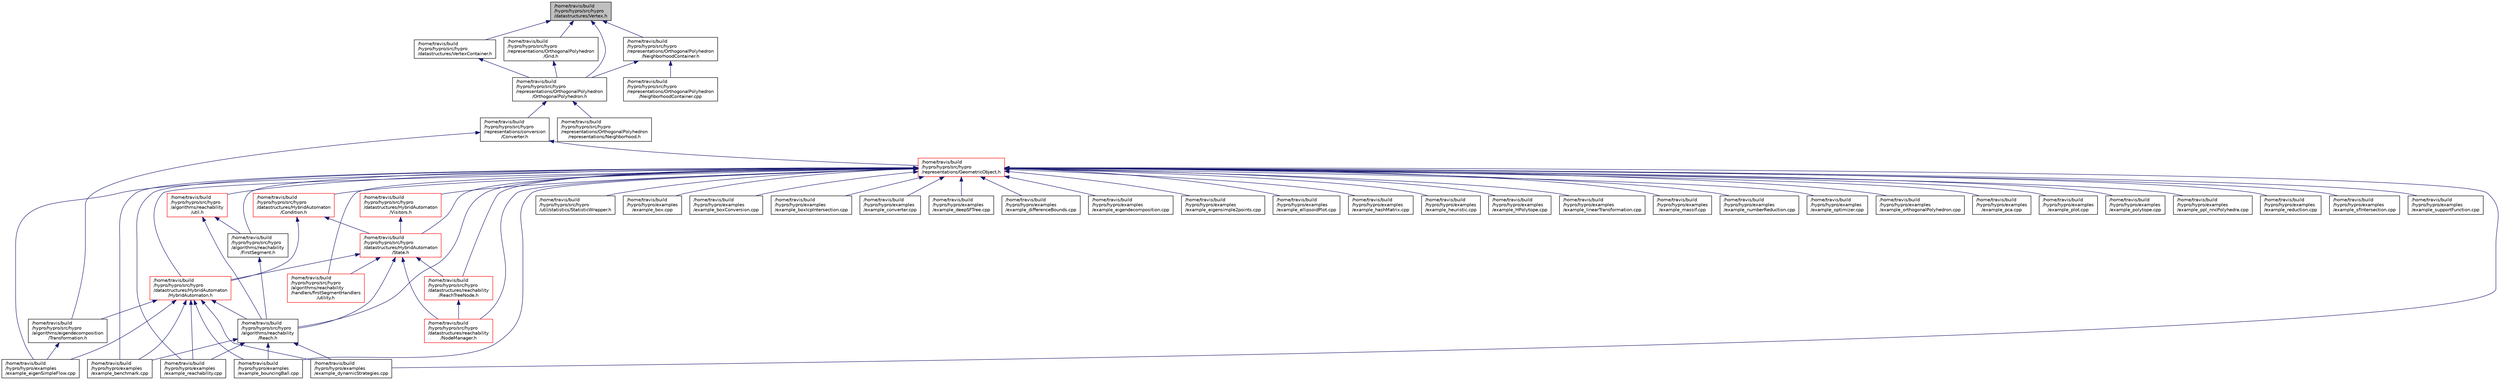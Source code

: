 digraph "/home/travis/build/hypro/hypro/src/hypro/datastructures/Vertex.h"
{
  edge [fontname="Helvetica",fontsize="10",labelfontname="Helvetica",labelfontsize="10"];
  node [fontname="Helvetica",fontsize="10",shape=record];
  Node1 [label="/home/travis/build\l/hypro/hypro/src/hypro\l/datastructures/Vertex.h",height=0.2,width=0.4,color="black", fillcolor="grey75", style="filled" fontcolor="black"];
  Node1 -> Node2 [dir="back",color="midnightblue",fontsize="10",style="solid",fontname="Helvetica"];
  Node2 [label="/home/travis/build\l/hypro/hypro/src/hypro\l/representations/OrthogonalPolyhedron\l/OrthogonalPolyhedron.h",height=0.2,width=0.4,color="black", fillcolor="white", style="filled",URL="$OrthogonalPolyhedron_8h_source.html"];
  Node2 -> Node3 [dir="back",color="midnightblue",fontsize="10",style="solid",fontname="Helvetica"];
  Node3 [label="/home/travis/build\l/hypro/hypro/src/hypro\l/representations/conversion\l/Converter.h",height=0.2,width=0.4,color="black", fillcolor="white", style="filled",URL="$Converter_8h_source.html"];
  Node3 -> Node4 [dir="back",color="midnightblue",fontsize="10",style="solid",fontname="Helvetica"];
  Node4 [label="/home/travis/build\l/hypro/hypro/src/hypro\l/representations/GeometricObject.h",height=0.2,width=0.4,color="red", fillcolor="white", style="filled",URL="$GeometricObject_8h.html"];
  Node4 -> Node5 [dir="back",color="midnightblue",fontsize="10",style="solid",fontname="Helvetica"];
  Node5 [label="/home/travis/build\l/hypro/hypro/src/hypro\l/datastructures/HybridAutomaton\l/Condition.h",height=0.2,width=0.4,color="red", fillcolor="white", style="filled",URL="$Condition_8h_source.html"];
  Node5 -> Node6 [dir="back",color="midnightblue",fontsize="10",style="solid",fontname="Helvetica"];
  Node6 [label="/home/travis/build\l/hypro/hypro/src/hypro\l/datastructures/HybridAutomaton\l/State.h",height=0.2,width=0.4,color="red", fillcolor="white", style="filled",URL="$State_8h_source.html"];
  Node6 -> Node7 [dir="back",color="midnightblue",fontsize="10",style="solid",fontname="Helvetica"];
  Node7 [label="/home/travis/build\l/hypro/hypro/src/hypro\l/datastructures/HybridAutomaton\l/HybridAutomaton.h",height=0.2,width=0.4,color="red", fillcolor="white", style="filled",URL="$HybridAutomaton_8h_source.html"];
  Node7 -> Node8 [dir="back",color="midnightblue",fontsize="10",style="solid",fontname="Helvetica"];
  Node8 [label="/home/travis/build\l/hypro/hypro/src/hypro\l/algorithms/eigendecomposition\l/Transformation.h",height=0.2,width=0.4,color="black", fillcolor="white", style="filled",URL="$Transformation_8h.html"];
  Node8 -> Node9 [dir="back",color="midnightblue",fontsize="10",style="solid",fontname="Helvetica"];
  Node9 [label="/home/travis/build\l/hypro/hypro/examples\l/example_eigenSimpleFlow.cpp",height=0.2,width=0.4,color="black", fillcolor="white", style="filled",URL="$example__eigenSimpleFlow_8cpp_source.html"];
  Node7 -> Node10 [dir="back",color="midnightblue",fontsize="10",style="solid",fontname="Helvetica"];
  Node10 [label="/home/travis/build\l/hypro/hypro/src/hypro\l/algorithms/reachability\l/Reach.h",height=0.2,width=0.4,color="black", fillcolor="white", style="filled",URL="$Reach_8h.html"];
  Node10 -> Node11 [dir="back",color="midnightblue",fontsize="10",style="solid",fontname="Helvetica"];
  Node11 [label="/home/travis/build\l/hypro/hypro/examples\l/example_benchmark.cpp",height=0.2,width=0.4,color="black", fillcolor="white", style="filled",URL="$example__benchmark_8cpp_source.html"];
  Node10 -> Node12 [dir="back",color="midnightblue",fontsize="10",style="solid",fontname="Helvetica"];
  Node12 [label="/home/travis/build\l/hypro/hypro/examples\l/example_bouncingBall.cpp",height=0.2,width=0.4,color="black", fillcolor="white", style="filled",URL="$example__bouncingBall_8cpp_source.html"];
  Node10 -> Node13 [dir="back",color="midnightblue",fontsize="10",style="solid",fontname="Helvetica"];
  Node13 [label="/home/travis/build\l/hypro/hypro/examples\l/example_dynamicStrategies.cpp",height=0.2,width=0.4,color="black", fillcolor="white", style="filled",URL="$example__dynamicStrategies_8cpp_source.html"];
  Node10 -> Node14 [dir="back",color="midnightblue",fontsize="10",style="solid",fontname="Helvetica"];
  Node14 [label="/home/travis/build\l/hypro/hypro/examples\l/example_reachability.cpp",height=0.2,width=0.4,color="black", fillcolor="white", style="filled",URL="$example__reachability_8cpp_source.html"];
  Node7 -> Node11 [dir="back",color="midnightblue",fontsize="10",style="solid",fontname="Helvetica"];
  Node7 -> Node12 [dir="back",color="midnightblue",fontsize="10",style="solid",fontname="Helvetica"];
  Node7 -> Node13 [dir="back",color="midnightblue",fontsize="10",style="solid",fontname="Helvetica"];
  Node7 -> Node9 [dir="back",color="midnightblue",fontsize="10",style="solid",fontname="Helvetica"];
  Node7 -> Node14 [dir="back",color="midnightblue",fontsize="10",style="solid",fontname="Helvetica"];
  Node6 -> Node15 [dir="back",color="midnightblue",fontsize="10",style="solid",fontname="Helvetica"];
  Node15 [label="/home/travis/build\l/hypro/hypro/src/hypro\l/algorithms/reachability\l/handlers/firstSegmentHandlers\l/utility.h",height=0.2,width=0.4,color="red", fillcolor="white", style="filled",URL="$utility_8h_source.html"];
  Node6 -> Node16 [dir="back",color="midnightblue",fontsize="10",style="solid",fontname="Helvetica"];
  Node16 [label="/home/travis/build\l/hypro/hypro/src/hypro\l/datastructures/reachability\l/ReachTreeNode.h",height=0.2,width=0.4,color="red", fillcolor="white", style="filled",URL="$ReachTreeNode_8h_source.html"];
  Node16 -> Node17 [dir="back",color="midnightblue",fontsize="10",style="solid",fontname="Helvetica"];
  Node17 [label="/home/travis/build\l/hypro/hypro/src/hypro\l/datastructures/reachability\l/NodeManager.h",height=0.2,width=0.4,color="red", fillcolor="white", style="filled",URL="$NodeManager_8h_source.html"];
  Node6 -> Node17 [dir="back",color="midnightblue",fontsize="10",style="solid",fontname="Helvetica"];
  Node6 -> Node10 [dir="back",color="midnightblue",fontsize="10",style="solid",fontname="Helvetica"];
  Node5 -> Node7 [dir="back",color="midnightblue",fontsize="10",style="solid",fontname="Helvetica"];
  Node4 -> Node6 [dir="back",color="midnightblue",fontsize="10",style="solid",fontname="Helvetica"];
  Node4 -> Node18 [dir="back",color="midnightblue",fontsize="10",style="solid",fontname="Helvetica"];
  Node18 [label="/home/travis/build\l/hypro/hypro/src/hypro\l/datastructures/HybridAutomaton\l/Visitors.h",height=0.2,width=0.4,color="red", fillcolor="white", style="filled",URL="$Visitors_8h_source.html"];
  Node18 -> Node6 [dir="back",color="midnightblue",fontsize="10",style="solid",fontname="Helvetica"];
  Node4 -> Node7 [dir="back",color="midnightblue",fontsize="10",style="solid",fontname="Helvetica"];
  Node4 -> Node15 [dir="back",color="midnightblue",fontsize="10",style="solid",fontname="Helvetica"];
  Node4 -> Node19 [dir="back",color="midnightblue",fontsize="10",style="solid",fontname="Helvetica"];
  Node19 [label="/home/travis/build\l/hypro/hypro/src/hypro\l/algorithms/reachability\l/util.h",height=0.2,width=0.4,color="red", fillcolor="white", style="filled",URL="$algorithms_2reachability_2util_8h_source.html"];
  Node19 -> Node20 [dir="back",color="midnightblue",fontsize="10",style="solid",fontname="Helvetica"];
  Node20 [label="/home/travis/build\l/hypro/hypro/src/hypro\l/algorithms/reachability\l/FirstSegment.h",height=0.2,width=0.4,color="black", fillcolor="white", style="filled",URL="$FirstSegment_8h_source.html"];
  Node20 -> Node10 [dir="back",color="midnightblue",fontsize="10",style="solid",fontname="Helvetica"];
  Node19 -> Node10 [dir="back",color="midnightblue",fontsize="10",style="solid",fontname="Helvetica"];
  Node4 -> Node16 [dir="back",color="midnightblue",fontsize="10",style="solid",fontname="Helvetica"];
  Node4 -> Node17 [dir="back",color="midnightblue",fontsize="10",style="solid",fontname="Helvetica"];
  Node4 -> Node20 [dir="back",color="midnightblue",fontsize="10",style="solid",fontname="Helvetica"];
  Node4 -> Node10 [dir="back",color="midnightblue",fontsize="10",style="solid",fontname="Helvetica"];
  Node4 -> Node21 [dir="back",color="midnightblue",fontsize="10",style="solid",fontname="Helvetica"];
  Node21 [label="/home/travis/build\l/hypro/hypro/src/hypro\l/util/statistics/StatisticWrapper.h",height=0.2,width=0.4,color="black", fillcolor="white", style="filled",URL="$StatisticWrapper_8h_source.html"];
  Node4 -> Node11 [dir="back",color="midnightblue",fontsize="10",style="solid",fontname="Helvetica"];
  Node4 -> Node12 [dir="back",color="midnightblue",fontsize="10",style="solid",fontname="Helvetica"];
  Node4 -> Node22 [dir="back",color="midnightblue",fontsize="10",style="solid",fontname="Helvetica"];
  Node22 [label="/home/travis/build\l/hypro/hypro/examples\l/example_box.cpp",height=0.2,width=0.4,color="black", fillcolor="white", style="filled",URL="$example__box_8cpp_source.html"];
  Node4 -> Node23 [dir="back",color="midnightblue",fontsize="10",style="solid",fontname="Helvetica"];
  Node23 [label="/home/travis/build\l/hypro/hypro/examples\l/example_boxConversion.cpp",height=0.2,width=0.4,color="black", fillcolor="white", style="filled",URL="$example__boxConversion_8cpp_source.html"];
  Node4 -> Node24 [dir="back",color="midnightblue",fontsize="10",style="solid",fontname="Helvetica"];
  Node24 [label="/home/travis/build\l/hypro/hypro/examples\l/example_boxIcpIntersection.cpp",height=0.2,width=0.4,color="black", fillcolor="white", style="filled",URL="$example__boxIcpIntersection_8cpp_source.html"];
  Node4 -> Node25 [dir="back",color="midnightblue",fontsize="10",style="solid",fontname="Helvetica"];
  Node25 [label="/home/travis/build\l/hypro/hypro/examples\l/example_converter.cpp",height=0.2,width=0.4,color="black", fillcolor="white", style="filled",URL="$example__converter_8cpp_source.html"];
  Node4 -> Node26 [dir="back",color="midnightblue",fontsize="10",style="solid",fontname="Helvetica"];
  Node26 [label="/home/travis/build\l/hypro/hypro/examples\l/example_deepSFTree.cpp",height=0.2,width=0.4,color="black", fillcolor="white", style="filled",URL="$example__deepSFTree_8cpp_source.html"];
  Node4 -> Node27 [dir="back",color="midnightblue",fontsize="10",style="solid",fontname="Helvetica"];
  Node27 [label="/home/travis/build\l/hypro/hypro/examples\l/example_differenceBounds.cpp",height=0.2,width=0.4,color="black", fillcolor="white", style="filled",URL="$example__differenceBounds_8cpp_source.html"];
  Node4 -> Node13 [dir="back",color="midnightblue",fontsize="10",style="solid",fontname="Helvetica"];
  Node4 -> Node28 [dir="back",color="midnightblue",fontsize="10",style="solid",fontname="Helvetica"];
  Node28 [label="/home/travis/build\l/hypro/hypro/examples\l/example_eigendecomposition.cpp",height=0.2,width=0.4,color="black", fillcolor="white", style="filled",URL="$example__eigendecomposition_8cpp_source.html"];
  Node4 -> Node29 [dir="back",color="midnightblue",fontsize="10",style="solid",fontname="Helvetica"];
  Node29 [label="/home/travis/build\l/hypro/hypro/examples\l/example_eigensimple2points.cpp",height=0.2,width=0.4,color="black", fillcolor="white", style="filled",URL="$example__eigensimple2points_8cpp_source.html"];
  Node4 -> Node9 [dir="back",color="midnightblue",fontsize="10",style="solid",fontname="Helvetica"];
  Node4 -> Node30 [dir="back",color="midnightblue",fontsize="10",style="solid",fontname="Helvetica"];
  Node30 [label="/home/travis/build\l/hypro/hypro/examples\l/example_ellipsoidPlot.cpp",height=0.2,width=0.4,color="black", fillcolor="white", style="filled",URL="$example__ellipsoidPlot_8cpp_source.html"];
  Node4 -> Node31 [dir="back",color="midnightblue",fontsize="10",style="solid",fontname="Helvetica"];
  Node31 [label="/home/travis/build\l/hypro/hypro/examples\l/example_hashMatrix.cpp",height=0.2,width=0.4,color="black", fillcolor="white", style="filled",URL="$example__hashMatrix_8cpp_source.html"];
  Node4 -> Node32 [dir="back",color="midnightblue",fontsize="10",style="solid",fontname="Helvetica"];
  Node32 [label="/home/travis/build\l/hypro/hypro/examples\l/example_heuristic.cpp",height=0.2,width=0.4,color="black", fillcolor="white", style="filled",URL="$example__heuristic_8cpp_source.html"];
  Node4 -> Node33 [dir="back",color="midnightblue",fontsize="10",style="solid",fontname="Helvetica"];
  Node33 [label="/home/travis/build\l/hypro/hypro/examples\l/example_HPolytope.cpp",height=0.2,width=0.4,color="black", fillcolor="white", style="filled",URL="$example__HPolytope_8cpp_source.html"];
  Node4 -> Node34 [dir="back",color="midnightblue",fontsize="10",style="solid",fontname="Helvetica"];
  Node34 [label="/home/travis/build\l/hypro/hypro/examples\l/example_linearTransformation.cpp",height=0.2,width=0.4,color="black", fillcolor="white", style="filled",URL="$example__linearTransformation_8cpp_source.html"];
  Node4 -> Node35 [dir="back",color="midnightblue",fontsize="10",style="solid",fontname="Helvetica"];
  Node35 [label="/home/travis/build\l/hypro/hypro/examples\l/example_massif.cpp",height=0.2,width=0.4,color="black", fillcolor="white", style="filled",URL="$example__massif_8cpp_source.html"];
  Node4 -> Node36 [dir="back",color="midnightblue",fontsize="10",style="solid",fontname="Helvetica"];
  Node36 [label="/home/travis/build\l/hypro/hypro/examples\l/example_numberReduction.cpp",height=0.2,width=0.4,color="black", fillcolor="white", style="filled",URL="$example__numberReduction_8cpp_source.html"];
  Node4 -> Node37 [dir="back",color="midnightblue",fontsize="10",style="solid",fontname="Helvetica"];
  Node37 [label="/home/travis/build\l/hypro/hypro/examples\l/example_optimizer.cpp",height=0.2,width=0.4,color="black", fillcolor="white", style="filled",URL="$example__optimizer_8cpp_source.html"];
  Node4 -> Node38 [dir="back",color="midnightblue",fontsize="10",style="solid",fontname="Helvetica"];
  Node38 [label="/home/travis/build\l/hypro/hypro/examples\l/example_orthogonalPolyhedron.cpp",height=0.2,width=0.4,color="black", fillcolor="white", style="filled",URL="$example__orthogonalPolyhedron_8cpp_source.html"];
  Node4 -> Node39 [dir="back",color="midnightblue",fontsize="10",style="solid",fontname="Helvetica"];
  Node39 [label="/home/travis/build\l/hypro/hypro/examples\l/example_pca.cpp",height=0.2,width=0.4,color="black", fillcolor="white", style="filled",URL="$example__pca_8cpp_source.html"];
  Node4 -> Node40 [dir="back",color="midnightblue",fontsize="10",style="solid",fontname="Helvetica"];
  Node40 [label="/home/travis/build\l/hypro/hypro/examples\l/example_plot.cpp",height=0.2,width=0.4,color="black", fillcolor="white", style="filled",URL="$example__plot_8cpp.html"];
  Node4 -> Node41 [dir="back",color="midnightblue",fontsize="10",style="solid",fontname="Helvetica"];
  Node41 [label="/home/travis/build\l/hypro/hypro/examples\l/example_polytope.cpp",height=0.2,width=0.4,color="black", fillcolor="white", style="filled",URL="$example__polytope_8cpp_source.html"];
  Node4 -> Node42 [dir="back",color="midnightblue",fontsize="10",style="solid",fontname="Helvetica"];
  Node42 [label="/home/travis/build\l/hypro/hypro/examples\l/example_ppl_nncPolyhedra.cpp",height=0.2,width=0.4,color="black", fillcolor="white", style="filled",URL="$example__ppl__nncPolyhedra_8cpp.html"];
  Node4 -> Node14 [dir="back",color="midnightblue",fontsize="10",style="solid",fontname="Helvetica"];
  Node4 -> Node43 [dir="back",color="midnightblue",fontsize="10",style="solid",fontname="Helvetica"];
  Node43 [label="/home/travis/build\l/hypro/hypro/examples\l/example_reduction.cpp",height=0.2,width=0.4,color="black", fillcolor="white", style="filled",URL="$example__reduction_8cpp_source.html"];
  Node4 -> Node44 [dir="back",color="midnightblue",fontsize="10",style="solid",fontname="Helvetica"];
  Node44 [label="/home/travis/build\l/hypro/hypro/examples\l/example_sfIntersection.cpp",height=0.2,width=0.4,color="black", fillcolor="white", style="filled",URL="$example__sfIntersection_8cpp_source.html"];
  Node4 -> Node45 [dir="back",color="midnightblue",fontsize="10",style="solid",fontname="Helvetica"];
  Node45 [label="/home/travis/build\l/hypro/hypro/examples\l/example_supportFunction.cpp",height=0.2,width=0.4,color="black", fillcolor="white", style="filled",URL="$example__supportFunction_8cpp_source.html"];
  Node3 -> Node8 [dir="back",color="midnightblue",fontsize="10",style="solid",fontname="Helvetica"];
  Node2 -> Node46 [dir="back",color="midnightblue",fontsize="10",style="solid",fontname="Helvetica"];
  Node46 [label="/home/travis/build\l/hypro/hypro/src/hypro\l/representations/OrthogonalPolyhedron\l/representations/Neighborhood.h",height=0.2,width=0.4,color="black", fillcolor="white", style="filled",URL="$Neighborhood_8h.html"];
  Node1 -> Node47 [dir="back",color="midnightblue",fontsize="10",style="solid",fontname="Helvetica"];
  Node47 [label="/home/travis/build\l/hypro/hypro/src/hypro\l/datastructures/VertexContainer.h",height=0.2,width=0.4,color="black", fillcolor="white", style="filled",URL="$VertexContainer_8h.html"];
  Node47 -> Node2 [dir="back",color="midnightblue",fontsize="10",style="solid",fontname="Helvetica"];
  Node1 -> Node48 [dir="back",color="midnightblue",fontsize="10",style="solid",fontname="Helvetica"];
  Node48 [label="/home/travis/build\l/hypro/hypro/src/hypro\l/representations/OrthogonalPolyhedron\l/NeighborhoodContainer.h",height=0.2,width=0.4,color="black", fillcolor="white", style="filled",URL="$NeighborhoodContainer_8h_source.html"];
  Node48 -> Node2 [dir="back",color="midnightblue",fontsize="10",style="solid",fontname="Helvetica"];
  Node48 -> Node49 [dir="back",color="midnightblue",fontsize="10",style="solid",fontname="Helvetica"];
  Node49 [label="/home/travis/build\l/hypro/hypro/src/hypro\l/representations/OrthogonalPolyhedron\l/NeighborhoodContainer.cpp",height=0.2,width=0.4,color="black", fillcolor="white", style="filled",URL="$NeighborhoodContainer_8cpp.html"];
  Node1 -> Node50 [dir="back",color="midnightblue",fontsize="10",style="solid",fontname="Helvetica"];
  Node50 [label="/home/travis/build\l/hypro/hypro/src/hypro\l/representations/OrthogonalPolyhedron\l/Grid.h",height=0.2,width=0.4,color="black", fillcolor="white", style="filled",URL="$Grid_8h_source.html"];
  Node50 -> Node2 [dir="back",color="midnightblue",fontsize="10",style="solid",fontname="Helvetica"];
}
